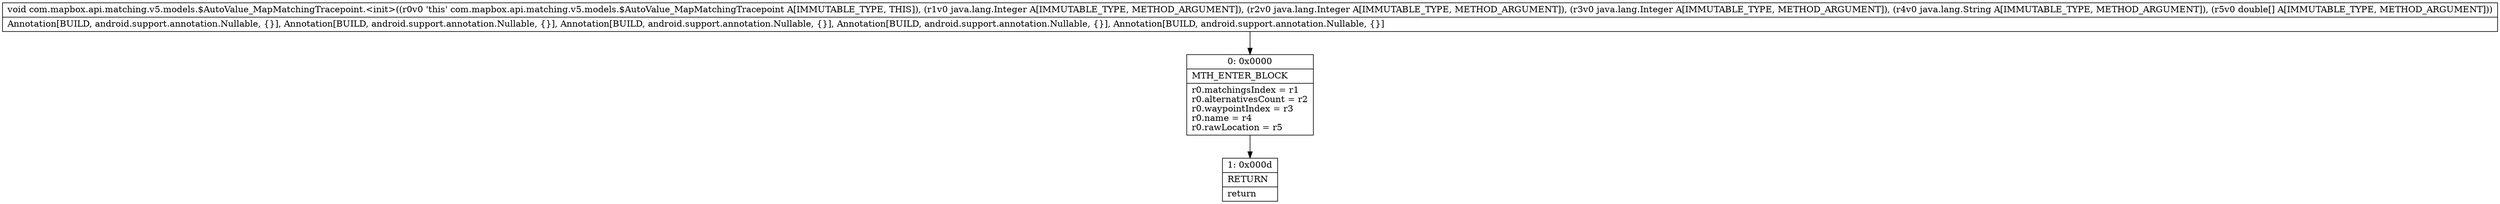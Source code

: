 digraph "CFG forcom.mapbox.api.matching.v5.models.$AutoValue_MapMatchingTracepoint.\<init\>(Ljava\/lang\/Integer;Ljava\/lang\/Integer;Ljava\/lang\/Integer;Ljava\/lang\/String;[D)V" {
Node_0 [shape=record,label="{0\:\ 0x0000|MTH_ENTER_BLOCK\l|r0.matchingsIndex = r1\lr0.alternativesCount = r2\lr0.waypointIndex = r3\lr0.name = r4\lr0.rawLocation = r5\l}"];
Node_1 [shape=record,label="{1\:\ 0x000d|RETURN\l|return\l}"];
MethodNode[shape=record,label="{void com.mapbox.api.matching.v5.models.$AutoValue_MapMatchingTracepoint.\<init\>((r0v0 'this' com.mapbox.api.matching.v5.models.$AutoValue_MapMatchingTracepoint A[IMMUTABLE_TYPE, THIS]), (r1v0 java.lang.Integer A[IMMUTABLE_TYPE, METHOD_ARGUMENT]), (r2v0 java.lang.Integer A[IMMUTABLE_TYPE, METHOD_ARGUMENT]), (r3v0 java.lang.Integer A[IMMUTABLE_TYPE, METHOD_ARGUMENT]), (r4v0 java.lang.String A[IMMUTABLE_TYPE, METHOD_ARGUMENT]), (r5v0 double[] A[IMMUTABLE_TYPE, METHOD_ARGUMENT]))  | Annotation[BUILD, android.support.annotation.Nullable, \{\}], Annotation[BUILD, android.support.annotation.Nullable, \{\}], Annotation[BUILD, android.support.annotation.Nullable, \{\}], Annotation[BUILD, android.support.annotation.Nullable, \{\}], Annotation[BUILD, android.support.annotation.Nullable, \{\}]\l}"];
MethodNode -> Node_0;
Node_0 -> Node_1;
}

